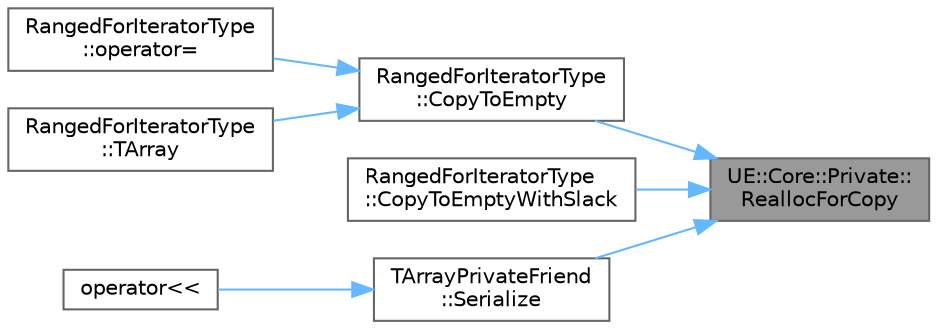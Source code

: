 digraph "UE::Core::Private::ReallocForCopy"
{
 // INTERACTIVE_SVG=YES
 // LATEX_PDF_SIZE
  bgcolor="transparent";
  edge [fontname=Helvetica,fontsize=10,labelfontname=Helvetica,labelfontsize=10];
  node [fontname=Helvetica,fontsize=10,shape=box,height=0.2,width=0.4];
  rankdir="RL";
  Node1 [id="Node000001",label="UE::Core::Private::\lReallocForCopy",height=0.2,width=0.4,color="gray40", fillcolor="grey60", style="filled", fontcolor="black",tooltip=" "];
  Node1 -> Node2 [id="edge1_Node000001_Node000002",dir="back",color="steelblue1",style="solid",tooltip=" "];
  Node2 [id="Node000002",label="RangedForIteratorType\l::CopyToEmpty",height=0.2,width=0.4,color="grey40", fillcolor="white", style="filled",URL="$d4/d52/classTArray.html#a6629a8de3a8abbd6db7be9ec04b73eac",tooltip=" "];
  Node2 -> Node3 [id="edge2_Node000002_Node000003",dir="back",color="steelblue1",style="solid",tooltip=" "];
  Node3 [id="Node000003",label="RangedForIteratorType\l::operator=",height=0.2,width=0.4,color="grey40", fillcolor="white", style="filled",URL="$d4/d52/classTArray.html#a0ea19f3559915a2314076b93ec39fea5",tooltip=" "];
  Node2 -> Node4 [id="edge3_Node000002_Node000004",dir="back",color="steelblue1",style="solid",tooltip=" "];
  Node4 [id="Node000004",label="RangedForIteratorType\l::TArray",height=0.2,width=0.4,color="grey40", fillcolor="white", style="filled",URL="$d4/d52/classTArray.html#a513e4b5e9e134758b6728bde388325de",tooltip=" "];
  Node1 -> Node5 [id="edge4_Node000001_Node000005",dir="back",color="steelblue1",style="solid",tooltip=" "];
  Node5 [id="Node000005",label="RangedForIteratorType\l::CopyToEmptyWithSlack",height=0.2,width=0.4,color="grey40", fillcolor="white", style="filled",URL="$d4/d52/classTArray.html#acb026d70b43815968d0e3e07fde96240",tooltip=" "];
  Node1 -> Node6 [id="edge5_Node000001_Node000006",dir="back",color="steelblue1",style="solid",tooltip=" "];
  Node6 [id="Node000006",label="TArrayPrivateFriend\l::Serialize",height=0.2,width=0.4,color="grey40", fillcolor="white", style="filled",URL="$da/dd3/structTArrayPrivateFriend.html#a1ec2b2386f6c912204e8ebb81d10426d",tooltip="Serialization operator."];
  Node6 -> Node7 [id="edge6_Node000006_Node000007",dir="back",color="steelblue1",style="solid",tooltip=" "];
  Node7 [id="Node000007",label="operator\<\<",height=0.2,width=0.4,color="grey40", fillcolor="white", style="filled",URL="$df/dd0/Array_8h.html#a5f5b773e6f2da9854fd4e39ec9c59030",tooltip=" "];
}
